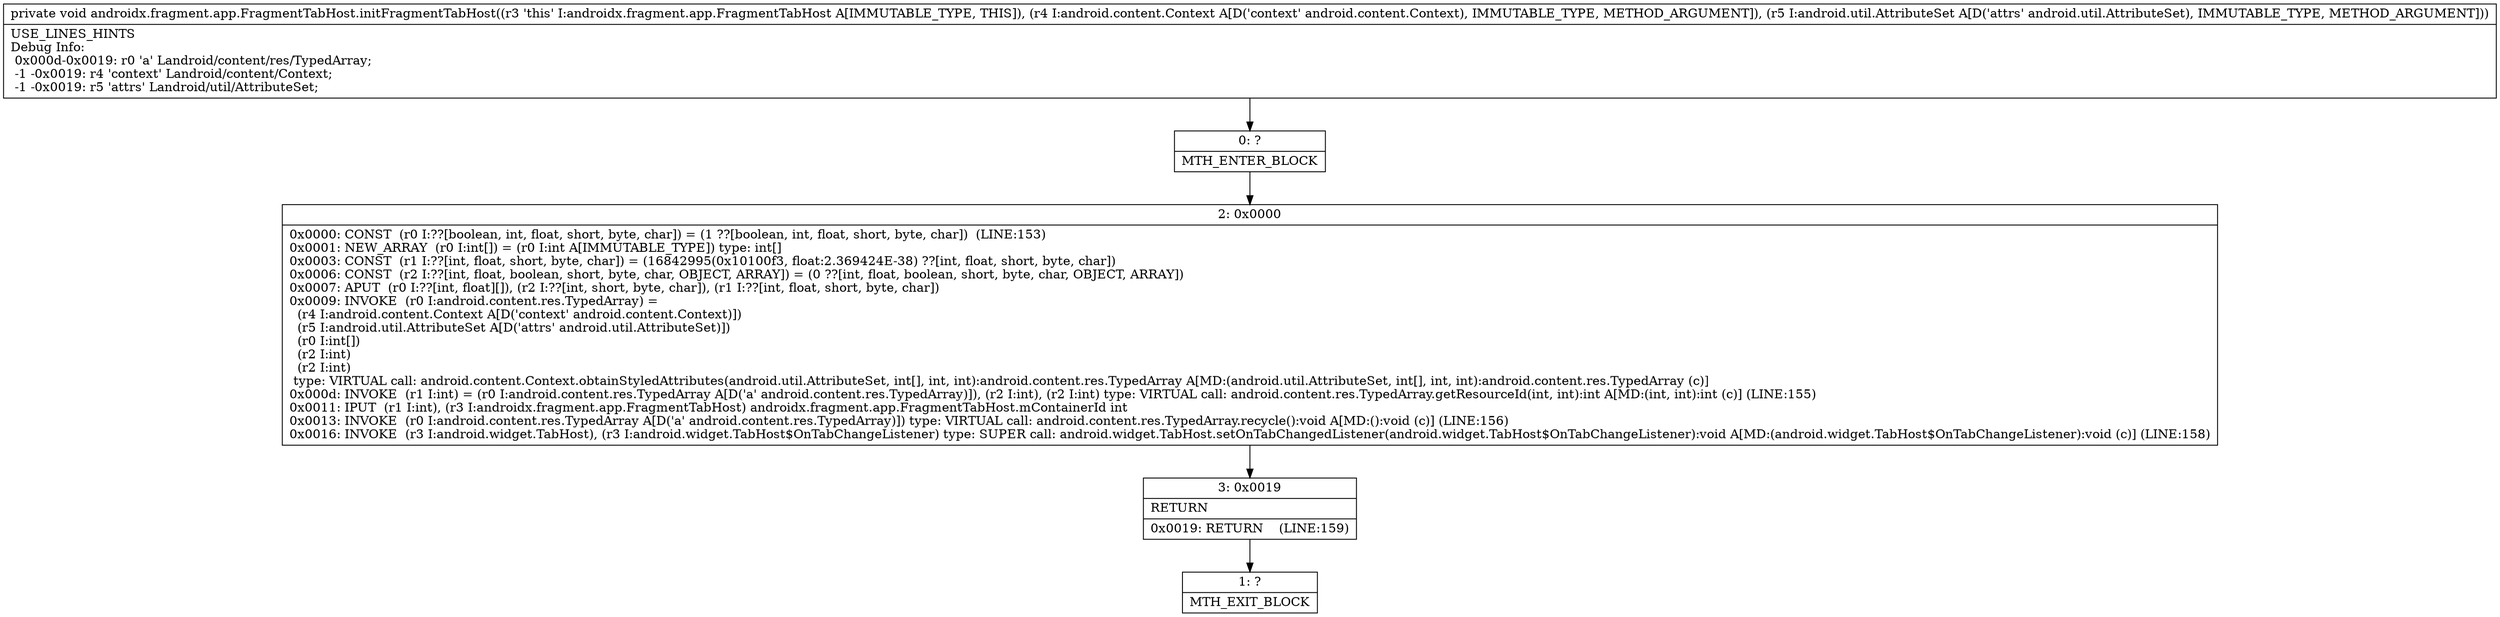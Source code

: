 digraph "CFG forandroidx.fragment.app.FragmentTabHost.initFragmentTabHost(Landroid\/content\/Context;Landroid\/util\/AttributeSet;)V" {
Node_0 [shape=record,label="{0\:\ ?|MTH_ENTER_BLOCK\l}"];
Node_2 [shape=record,label="{2\:\ 0x0000|0x0000: CONST  (r0 I:??[boolean, int, float, short, byte, char]) = (1 ??[boolean, int, float, short, byte, char])  (LINE:153)\l0x0001: NEW_ARRAY  (r0 I:int[]) = (r0 I:int A[IMMUTABLE_TYPE]) type: int[] \l0x0003: CONST  (r1 I:??[int, float, short, byte, char]) = (16842995(0x10100f3, float:2.369424E\-38) ??[int, float, short, byte, char]) \l0x0006: CONST  (r2 I:??[int, float, boolean, short, byte, char, OBJECT, ARRAY]) = (0 ??[int, float, boolean, short, byte, char, OBJECT, ARRAY]) \l0x0007: APUT  (r0 I:??[int, float][]), (r2 I:??[int, short, byte, char]), (r1 I:??[int, float, short, byte, char]) \l0x0009: INVOKE  (r0 I:android.content.res.TypedArray) = \l  (r4 I:android.content.Context A[D('context' android.content.Context)])\l  (r5 I:android.util.AttributeSet A[D('attrs' android.util.AttributeSet)])\l  (r0 I:int[])\l  (r2 I:int)\l  (r2 I:int)\l type: VIRTUAL call: android.content.Context.obtainStyledAttributes(android.util.AttributeSet, int[], int, int):android.content.res.TypedArray A[MD:(android.util.AttributeSet, int[], int, int):android.content.res.TypedArray (c)]\l0x000d: INVOKE  (r1 I:int) = (r0 I:android.content.res.TypedArray A[D('a' android.content.res.TypedArray)]), (r2 I:int), (r2 I:int) type: VIRTUAL call: android.content.res.TypedArray.getResourceId(int, int):int A[MD:(int, int):int (c)] (LINE:155)\l0x0011: IPUT  (r1 I:int), (r3 I:androidx.fragment.app.FragmentTabHost) androidx.fragment.app.FragmentTabHost.mContainerId int \l0x0013: INVOKE  (r0 I:android.content.res.TypedArray A[D('a' android.content.res.TypedArray)]) type: VIRTUAL call: android.content.res.TypedArray.recycle():void A[MD:():void (c)] (LINE:156)\l0x0016: INVOKE  (r3 I:android.widget.TabHost), (r3 I:android.widget.TabHost$OnTabChangeListener) type: SUPER call: android.widget.TabHost.setOnTabChangedListener(android.widget.TabHost$OnTabChangeListener):void A[MD:(android.widget.TabHost$OnTabChangeListener):void (c)] (LINE:158)\l}"];
Node_3 [shape=record,label="{3\:\ 0x0019|RETURN\l|0x0019: RETURN    (LINE:159)\l}"];
Node_1 [shape=record,label="{1\:\ ?|MTH_EXIT_BLOCK\l}"];
MethodNode[shape=record,label="{private void androidx.fragment.app.FragmentTabHost.initFragmentTabHost((r3 'this' I:androidx.fragment.app.FragmentTabHost A[IMMUTABLE_TYPE, THIS]), (r4 I:android.content.Context A[D('context' android.content.Context), IMMUTABLE_TYPE, METHOD_ARGUMENT]), (r5 I:android.util.AttributeSet A[D('attrs' android.util.AttributeSet), IMMUTABLE_TYPE, METHOD_ARGUMENT]))  | USE_LINES_HINTS\lDebug Info:\l  0x000d\-0x0019: r0 'a' Landroid\/content\/res\/TypedArray;\l  \-1 \-0x0019: r4 'context' Landroid\/content\/Context;\l  \-1 \-0x0019: r5 'attrs' Landroid\/util\/AttributeSet;\l}"];
MethodNode -> Node_0;Node_0 -> Node_2;
Node_2 -> Node_3;
Node_3 -> Node_1;
}


